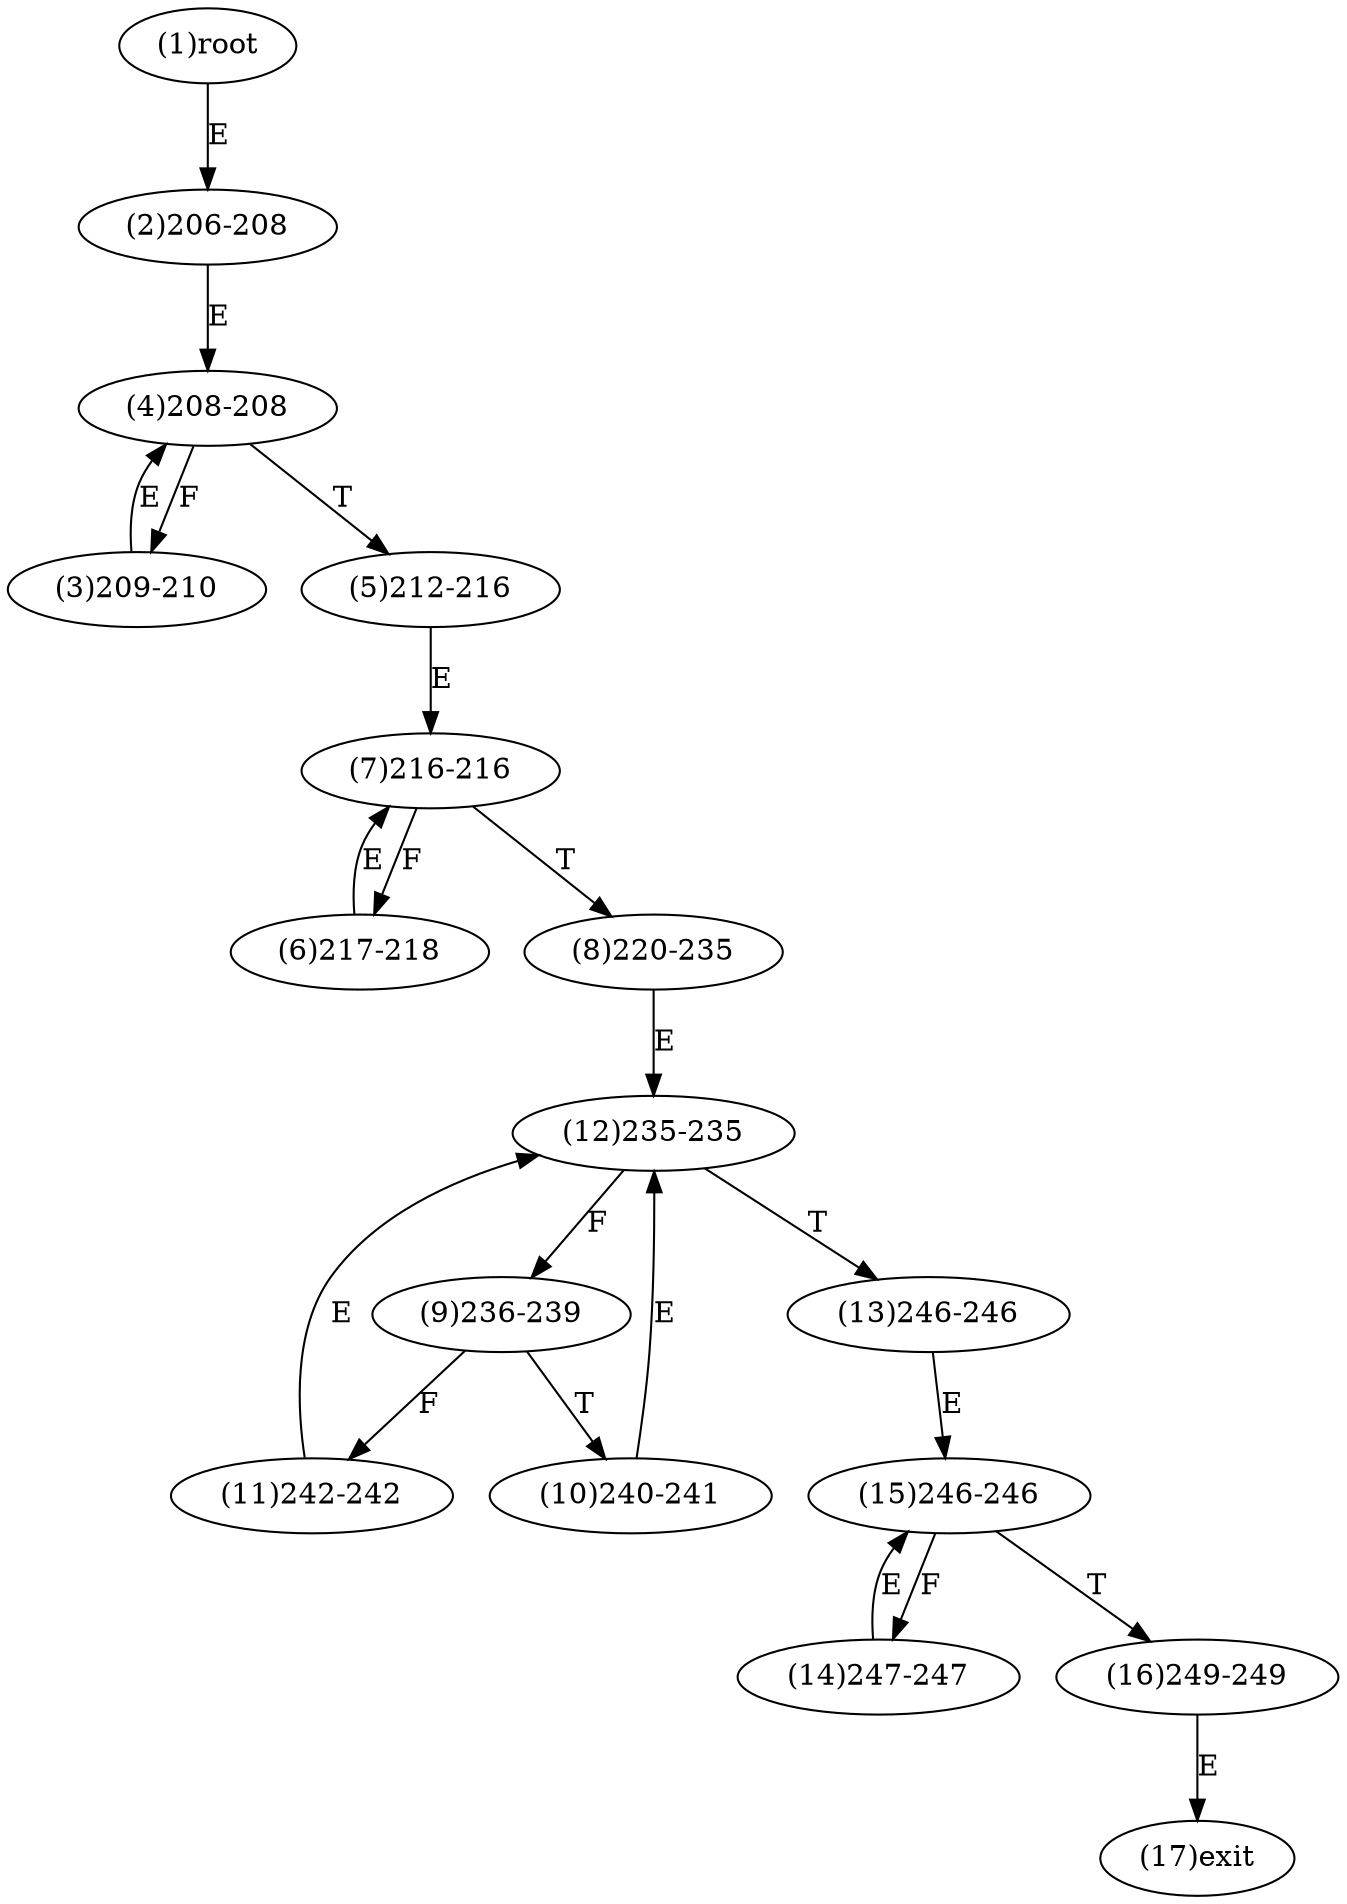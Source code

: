 digraph "" { 
1[ label="(1)root"];
2[ label="(2)206-208"];
3[ label="(3)209-210"];
4[ label="(4)208-208"];
5[ label="(5)212-216"];
6[ label="(6)217-218"];
7[ label="(7)216-216"];
8[ label="(8)220-235"];
9[ label="(9)236-239"];
10[ label="(10)240-241"];
11[ label="(11)242-242"];
12[ label="(12)235-235"];
13[ label="(13)246-246"];
14[ label="(14)247-247"];
15[ label="(15)246-246"];
17[ label="(17)exit"];
16[ label="(16)249-249"];
1->2[ label="E"];
2->4[ label="E"];
3->4[ label="E"];
4->3[ label="F"];
4->5[ label="T"];
5->7[ label="E"];
6->7[ label="E"];
7->6[ label="F"];
7->8[ label="T"];
8->12[ label="E"];
9->11[ label="F"];
9->10[ label="T"];
10->12[ label="E"];
11->12[ label="E"];
12->9[ label="F"];
12->13[ label="T"];
13->15[ label="E"];
14->15[ label="E"];
15->14[ label="F"];
15->16[ label="T"];
16->17[ label="E"];
}